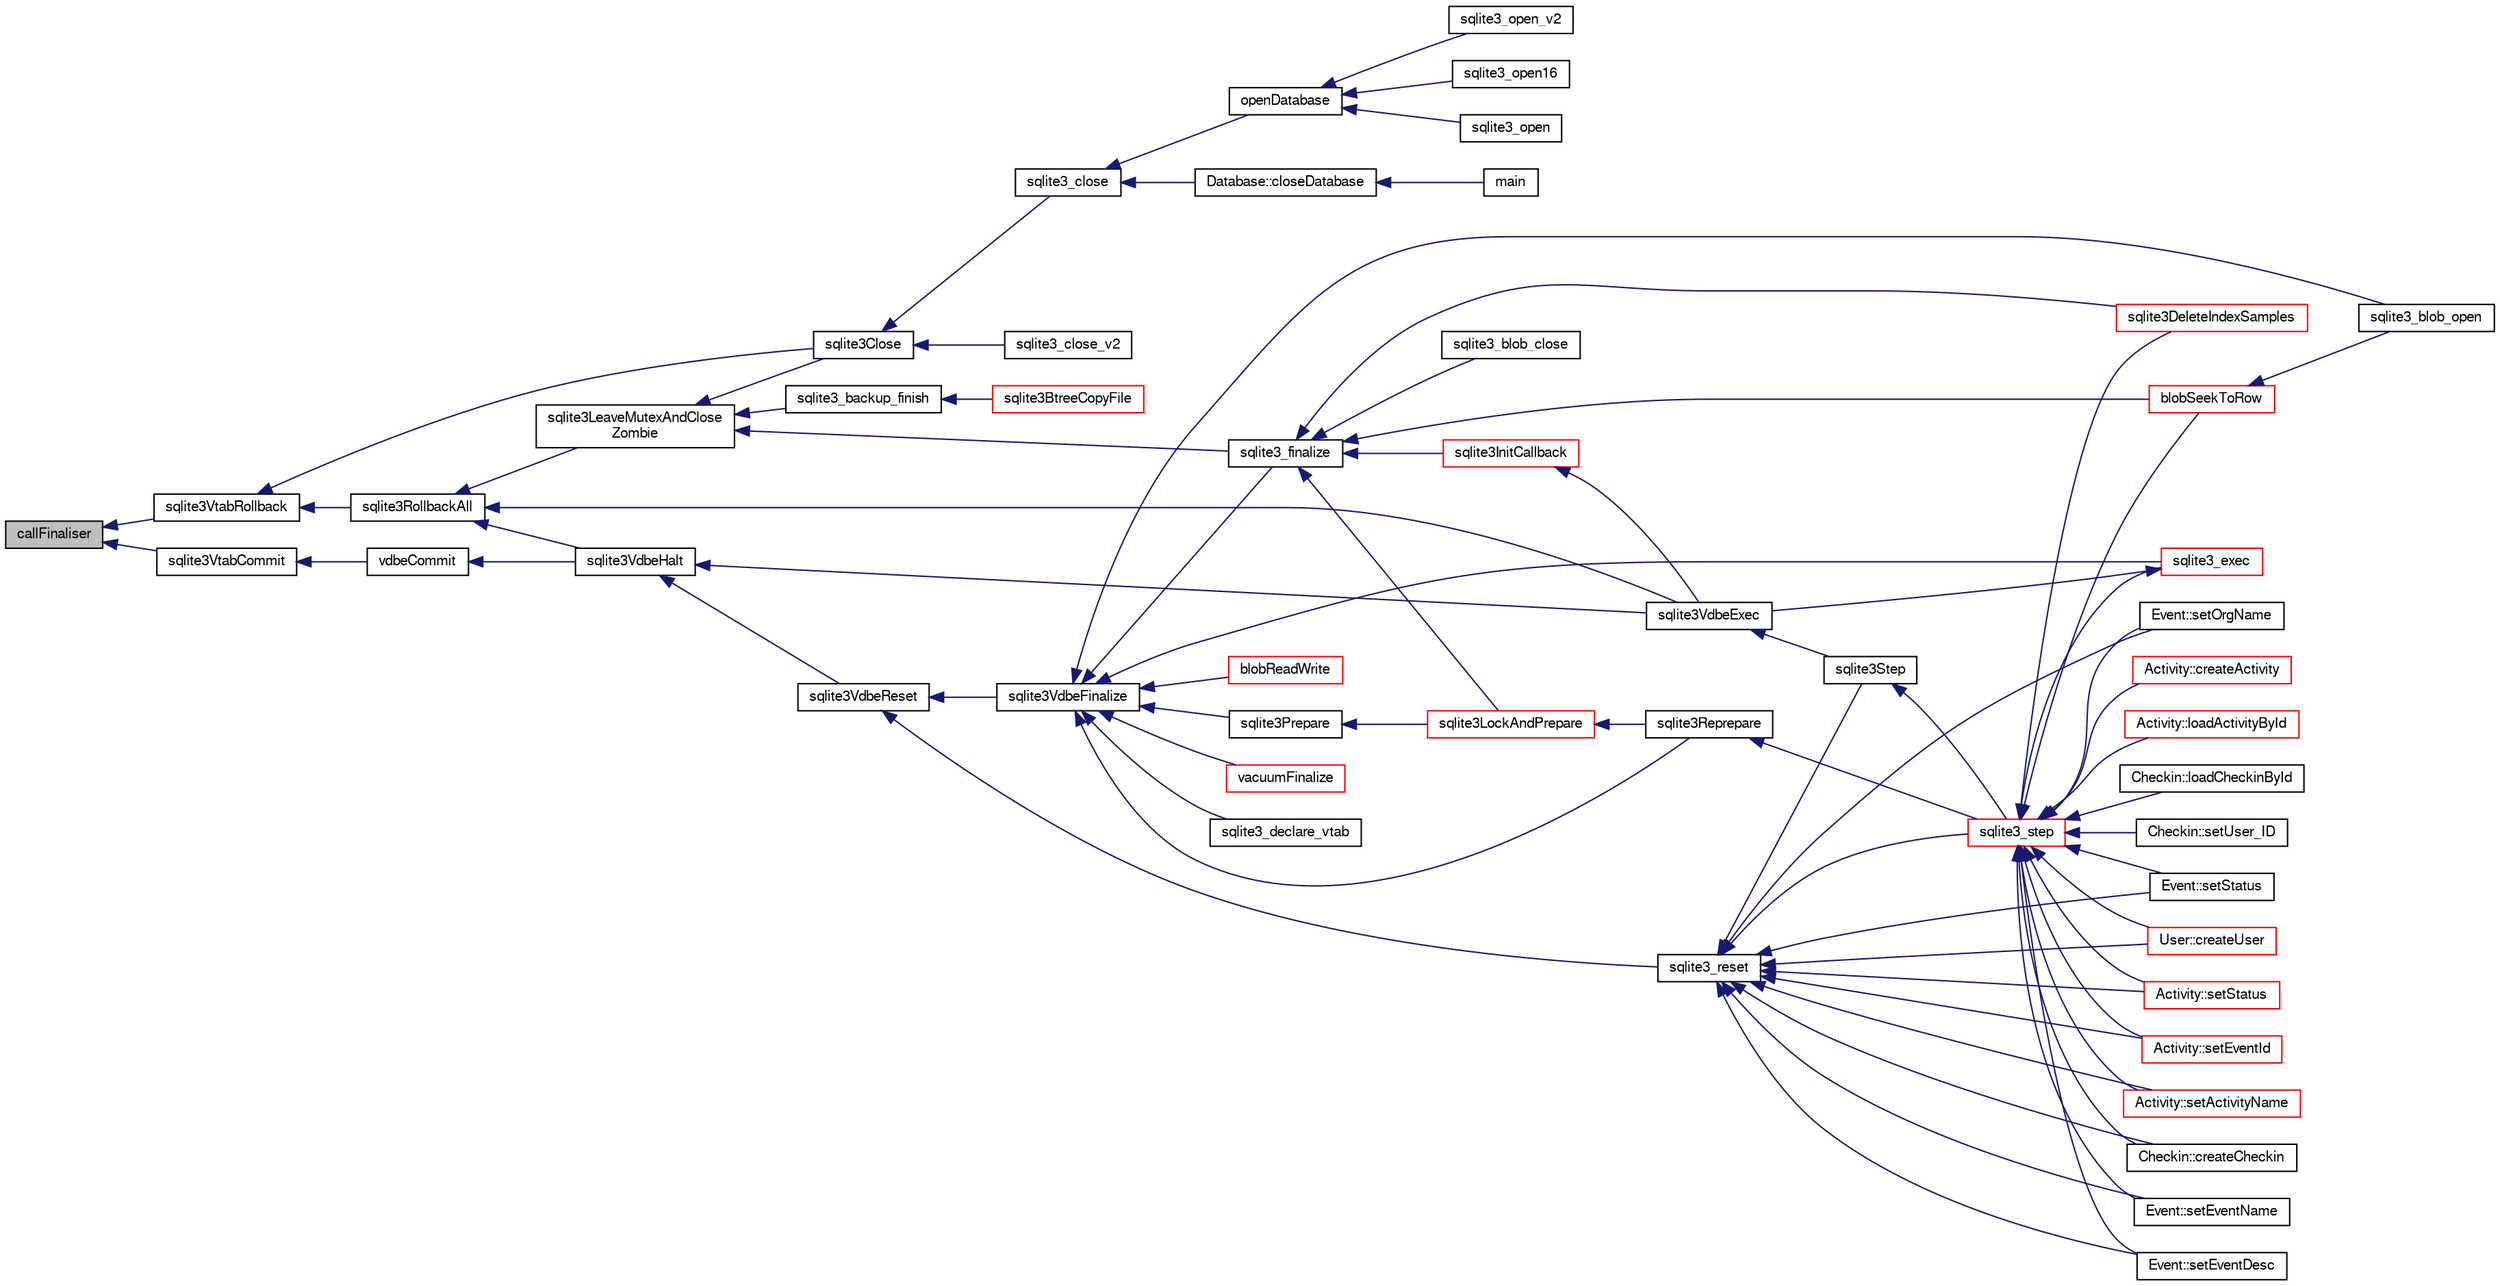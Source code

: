 digraph "callFinaliser"
{
  edge [fontname="FreeSans",fontsize="10",labelfontname="FreeSans",labelfontsize="10"];
  node [fontname="FreeSans",fontsize="10",shape=record];
  rankdir="LR";
  Node34217 [label="callFinaliser",height=0.2,width=0.4,color="black", fillcolor="grey75", style="filled", fontcolor="black"];
  Node34217 -> Node34218 [dir="back",color="midnightblue",fontsize="10",style="solid",fontname="FreeSans"];
  Node34218 [label="sqlite3VtabRollback",height=0.2,width=0.4,color="black", fillcolor="white", style="filled",URL="$sqlite3_8c.html#a8584200fbaad7da0253df51fb453c5dc"];
  Node34218 -> Node34219 [dir="back",color="midnightblue",fontsize="10",style="solid",fontname="FreeSans"];
  Node34219 [label="sqlite3Close",height=0.2,width=0.4,color="black", fillcolor="white", style="filled",URL="$sqlite3_8c.html#aa9f2e73837bba8d721dbde0964ffce11"];
  Node34219 -> Node34220 [dir="back",color="midnightblue",fontsize="10",style="solid",fontname="FreeSans"];
  Node34220 [label="sqlite3_close",height=0.2,width=0.4,color="black", fillcolor="white", style="filled",URL="$sqlite3_8h.html#ac43c9032fc6ef3b2a231dc3a9fa44b2d"];
  Node34220 -> Node34221 [dir="back",color="midnightblue",fontsize="10",style="solid",fontname="FreeSans"];
  Node34221 [label="Database::closeDatabase",height=0.2,width=0.4,color="black", fillcolor="white", style="filled",URL="$classDatabase.html#a46102d6a468364377fbb410eb1866897"];
  Node34221 -> Node34222 [dir="back",color="midnightblue",fontsize="10",style="solid",fontname="FreeSans"];
  Node34222 [label="main",height=0.2,width=0.4,color="black", fillcolor="white", style="filled",URL="$main_8cpp.html#a0ddf1224851353fc92bfbff6f499fa97"];
  Node34220 -> Node34223 [dir="back",color="midnightblue",fontsize="10",style="solid",fontname="FreeSans"];
  Node34223 [label="openDatabase",height=0.2,width=0.4,color="black", fillcolor="white", style="filled",URL="$sqlite3_8c.html#a6a9c3bc3a64234e863413f41db473758"];
  Node34223 -> Node34224 [dir="back",color="midnightblue",fontsize="10",style="solid",fontname="FreeSans"];
  Node34224 [label="sqlite3_open",height=0.2,width=0.4,color="black", fillcolor="white", style="filled",URL="$sqlite3_8h.html#a97ba966ed1acc38409786258268f5f71"];
  Node34223 -> Node34225 [dir="back",color="midnightblue",fontsize="10",style="solid",fontname="FreeSans"];
  Node34225 [label="sqlite3_open_v2",height=0.2,width=0.4,color="black", fillcolor="white", style="filled",URL="$sqlite3_8h.html#a140fe275b6975dc867cea50a65a217c4"];
  Node34223 -> Node34226 [dir="back",color="midnightblue",fontsize="10",style="solid",fontname="FreeSans"];
  Node34226 [label="sqlite3_open16",height=0.2,width=0.4,color="black", fillcolor="white", style="filled",URL="$sqlite3_8h.html#adbc401bb96713f32e553db32f6f3ca33"];
  Node34219 -> Node34227 [dir="back",color="midnightblue",fontsize="10",style="solid",fontname="FreeSans"];
  Node34227 [label="sqlite3_close_v2",height=0.2,width=0.4,color="black", fillcolor="white", style="filled",URL="$sqlite3_8h.html#ad2cb8462eaba28b4c8410ef55a4282b4"];
  Node34218 -> Node34228 [dir="back",color="midnightblue",fontsize="10",style="solid",fontname="FreeSans"];
  Node34228 [label="sqlite3RollbackAll",height=0.2,width=0.4,color="black", fillcolor="white", style="filled",URL="$sqlite3_8c.html#ad902dd388d73208539f557962e3fe6bb"];
  Node34228 -> Node34229 [dir="back",color="midnightblue",fontsize="10",style="solid",fontname="FreeSans"];
  Node34229 [label="sqlite3VdbeHalt",height=0.2,width=0.4,color="black", fillcolor="white", style="filled",URL="$sqlite3_8c.html#a8d1d99703d999190fbc35ecc981cb709"];
  Node34229 -> Node34230 [dir="back",color="midnightblue",fontsize="10",style="solid",fontname="FreeSans"];
  Node34230 [label="sqlite3VdbeReset",height=0.2,width=0.4,color="black", fillcolor="white", style="filled",URL="$sqlite3_8c.html#a315a913742f7267f90d46d41446353b1"];
  Node34230 -> Node34231 [dir="back",color="midnightblue",fontsize="10",style="solid",fontname="FreeSans"];
  Node34231 [label="sqlite3VdbeFinalize",height=0.2,width=0.4,color="black", fillcolor="white", style="filled",URL="$sqlite3_8c.html#af81e0c8d03b71610d3a826469f67bbd4"];
  Node34231 -> Node34232 [dir="back",color="midnightblue",fontsize="10",style="solid",fontname="FreeSans"];
  Node34232 [label="sqlite3_finalize",height=0.2,width=0.4,color="black", fillcolor="white", style="filled",URL="$sqlite3_8h.html#a801195c0f771d40bb4be1e40f3b88945"];
  Node34232 -> Node34233 [dir="back",color="midnightblue",fontsize="10",style="solid",fontname="FreeSans"];
  Node34233 [label="blobSeekToRow",height=0.2,width=0.4,color="red", fillcolor="white", style="filled",URL="$sqlite3_8c.html#afff57e13332b98c8a44a7cebe38962ab"];
  Node34233 -> Node34234 [dir="back",color="midnightblue",fontsize="10",style="solid",fontname="FreeSans"];
  Node34234 [label="sqlite3_blob_open",height=0.2,width=0.4,color="black", fillcolor="white", style="filled",URL="$sqlite3_8h.html#adb8ad839a5bdd62a43785132bc7dd518"];
  Node34232 -> Node34236 [dir="back",color="midnightblue",fontsize="10",style="solid",fontname="FreeSans"];
  Node34236 [label="sqlite3_blob_close",height=0.2,width=0.4,color="black", fillcolor="white", style="filled",URL="$sqlite3_8h.html#a8885ae884821e14e1e4501183c5833d6"];
  Node34232 -> Node34237 [dir="back",color="midnightblue",fontsize="10",style="solid",fontname="FreeSans"];
  Node34237 [label="sqlite3DeleteIndexSamples",height=0.2,width=0.4,color="red", fillcolor="white", style="filled",URL="$sqlite3_8c.html#aaeda0302fbf61397ec009f65bed047ef"];
  Node34232 -> Node34427 [dir="back",color="midnightblue",fontsize="10",style="solid",fontname="FreeSans"];
  Node34427 [label="sqlite3InitCallback",height=0.2,width=0.4,color="red", fillcolor="white", style="filled",URL="$sqlite3_8c.html#a5183ff3c8b5311c7332250013ee018b3"];
  Node34427 -> Node34239 [dir="back",color="midnightblue",fontsize="10",style="solid",fontname="FreeSans"];
  Node34239 [label="sqlite3VdbeExec",height=0.2,width=0.4,color="black", fillcolor="white", style="filled",URL="$sqlite3_8c.html#a8ce40a614bdc56719c4d642b1e4dfb21"];
  Node34239 -> Node34240 [dir="back",color="midnightblue",fontsize="10",style="solid",fontname="FreeSans"];
  Node34240 [label="sqlite3Step",height=0.2,width=0.4,color="black", fillcolor="white", style="filled",URL="$sqlite3_8c.html#a3f2872e873e2758a4beedad1d5113554"];
  Node34240 -> Node34241 [dir="back",color="midnightblue",fontsize="10",style="solid",fontname="FreeSans"];
  Node34241 [label="sqlite3_step",height=0.2,width=0.4,color="red", fillcolor="white", style="filled",URL="$sqlite3_8h.html#ac1e491ce36b7471eb28387f7d3c74334"];
  Node34241 -> Node34242 [dir="back",color="midnightblue",fontsize="10",style="solid",fontname="FreeSans"];
  Node34242 [label="Activity::createActivity",height=0.2,width=0.4,color="red", fillcolor="white", style="filled",URL="$classActivity.html#a813cc5e52c14ab49b39014c134e3425b"];
  Node34241 -> Node34245 [dir="back",color="midnightblue",fontsize="10",style="solid",fontname="FreeSans"];
  Node34245 [label="Activity::loadActivityById",height=0.2,width=0.4,color="red", fillcolor="white", style="filled",URL="$classActivity.html#abe4ffb4f08a47212ebf9013259d9e7fd"];
  Node34241 -> Node34247 [dir="back",color="midnightblue",fontsize="10",style="solid",fontname="FreeSans"];
  Node34247 [label="Activity::setEventId",height=0.2,width=0.4,color="red", fillcolor="white", style="filled",URL="$classActivity.html#adb1d0fd0d08f473e068f0a4086bfa9ca"];
  Node34241 -> Node34248 [dir="back",color="midnightblue",fontsize="10",style="solid",fontname="FreeSans"];
  Node34248 [label="Activity::setActivityName",height=0.2,width=0.4,color="red", fillcolor="white", style="filled",URL="$classActivity.html#a62dc3737b33915a36086f9dd26d16a81"];
  Node34241 -> Node34249 [dir="back",color="midnightblue",fontsize="10",style="solid",fontname="FreeSans"];
  Node34249 [label="Activity::setStatus",height=0.2,width=0.4,color="red", fillcolor="white", style="filled",URL="$classActivity.html#af618135a7738f4d2a7ee147a8ef912ea"];
  Node34241 -> Node34250 [dir="back",color="midnightblue",fontsize="10",style="solid",fontname="FreeSans"];
  Node34250 [label="Checkin::createCheckin",height=0.2,width=0.4,color="black", fillcolor="white", style="filled",URL="$classCheckin.html#a4e40acdf7fff0e607f6de4f24f3a163c"];
  Node34241 -> Node34251 [dir="back",color="midnightblue",fontsize="10",style="solid",fontname="FreeSans"];
  Node34251 [label="Checkin::loadCheckinById",height=0.2,width=0.4,color="black", fillcolor="white", style="filled",URL="$classCheckin.html#a3461f70ea6c68475225f2a07f78a21e0"];
  Node34241 -> Node34252 [dir="back",color="midnightblue",fontsize="10",style="solid",fontname="FreeSans"];
  Node34252 [label="Checkin::setUser_ID",height=0.2,width=0.4,color="black", fillcolor="white", style="filled",URL="$classCheckin.html#a76ab640f4f912876dbebf183db5359c6"];
  Node34241 -> Node34256 [dir="back",color="midnightblue",fontsize="10",style="solid",fontname="FreeSans"];
  Node34256 [label="Event::setEventName",height=0.2,width=0.4,color="black", fillcolor="white", style="filled",URL="$classEvent.html#a10596b6ca077df05184e30d62b08729d"];
  Node34241 -> Node34257 [dir="back",color="midnightblue",fontsize="10",style="solid",fontname="FreeSans"];
  Node34257 [label="Event::setEventDesc",height=0.2,width=0.4,color="black", fillcolor="white", style="filled",URL="$classEvent.html#ae36b8377dcae792f1c5c4726024c981b"];
  Node34241 -> Node34258 [dir="back",color="midnightblue",fontsize="10",style="solid",fontname="FreeSans"];
  Node34258 [label="Event::setOrgName",height=0.2,width=0.4,color="black", fillcolor="white", style="filled",URL="$classEvent.html#a19aac0f776bd764563a54977656cf680"];
  Node34241 -> Node34259 [dir="back",color="midnightblue",fontsize="10",style="solid",fontname="FreeSans"];
  Node34259 [label="Event::setStatus",height=0.2,width=0.4,color="black", fillcolor="white", style="filled",URL="$classEvent.html#ab0a6b9285af0f4172eb841e2b80f8972"];
  Node34241 -> Node34233 [dir="back",color="midnightblue",fontsize="10",style="solid",fontname="FreeSans"];
  Node34241 -> Node34237 [dir="back",color="midnightblue",fontsize="10",style="solid",fontname="FreeSans"];
  Node34241 -> Node34260 [dir="back",color="midnightblue",fontsize="10",style="solid",fontname="FreeSans"];
  Node34260 [label="sqlite3_exec",height=0.2,width=0.4,color="red", fillcolor="white", style="filled",URL="$sqlite3_8h.html#a97487ec8150e0bcc8fa392ab8f0e24db"];
  Node34260 -> Node34239 [dir="back",color="midnightblue",fontsize="10",style="solid",fontname="FreeSans"];
  Node34241 -> Node34366 [dir="back",color="midnightblue",fontsize="10",style="solid",fontname="FreeSans"];
  Node34366 [label="User::createUser",height=0.2,width=0.4,color="red", fillcolor="white", style="filled",URL="$classUser.html#a22ed673939e8cc0a136130b809bba513"];
  Node34232 -> Node34424 [dir="back",color="midnightblue",fontsize="10",style="solid",fontname="FreeSans"];
  Node34424 [label="sqlite3LockAndPrepare",height=0.2,width=0.4,color="red", fillcolor="white", style="filled",URL="$sqlite3_8c.html#a5db1ec5589aa2b02c6d979211a8789bd"];
  Node34424 -> Node34425 [dir="back",color="midnightblue",fontsize="10",style="solid",fontname="FreeSans"];
  Node34425 [label="sqlite3Reprepare",height=0.2,width=0.4,color="black", fillcolor="white", style="filled",URL="$sqlite3_8c.html#a7e2f7299cc947d07e782f6ac561fa937"];
  Node34425 -> Node34241 [dir="back",color="midnightblue",fontsize="10",style="solid",fontname="FreeSans"];
  Node34231 -> Node34234 [dir="back",color="midnightblue",fontsize="10",style="solid",fontname="FreeSans"];
  Node34231 -> Node34475 [dir="back",color="midnightblue",fontsize="10",style="solid",fontname="FreeSans"];
  Node34475 [label="blobReadWrite",height=0.2,width=0.4,color="red", fillcolor="white", style="filled",URL="$sqlite3_8c.html#a6c1d57e4337ee1b8655215c06dea4046"];
  Node34231 -> Node34260 [dir="back",color="midnightblue",fontsize="10",style="solid",fontname="FreeSans"];
  Node34231 -> Node34423 [dir="back",color="midnightblue",fontsize="10",style="solid",fontname="FreeSans"];
  Node34423 [label="sqlite3Prepare",height=0.2,width=0.4,color="black", fillcolor="white", style="filled",URL="$sqlite3_8c.html#acb25890858d0bf4b12eb7aae569f0c7b"];
  Node34423 -> Node34424 [dir="back",color="midnightblue",fontsize="10",style="solid",fontname="FreeSans"];
  Node34231 -> Node34425 [dir="back",color="midnightblue",fontsize="10",style="solid",fontname="FreeSans"];
  Node34231 -> Node34478 [dir="back",color="midnightblue",fontsize="10",style="solid",fontname="FreeSans"];
  Node34478 [label="vacuumFinalize",height=0.2,width=0.4,color="red", fillcolor="white", style="filled",URL="$sqlite3_8c.html#a632db76c46aca8f067d585295d2ada31"];
  Node34231 -> Node34432 [dir="back",color="midnightblue",fontsize="10",style="solid",fontname="FreeSans"];
  Node34432 [label="sqlite3_declare_vtab",height=0.2,width=0.4,color="black", fillcolor="white", style="filled",URL="$sqlite3_8h.html#a65393c41da76ae1470a7c7f4b4aca600"];
  Node34230 -> Node34479 [dir="back",color="midnightblue",fontsize="10",style="solid",fontname="FreeSans"];
  Node34479 [label="sqlite3_reset",height=0.2,width=0.4,color="black", fillcolor="white", style="filled",URL="$sqlite3_8h.html#a758efebc2e95694959ab0e74b397984c"];
  Node34479 -> Node34247 [dir="back",color="midnightblue",fontsize="10",style="solid",fontname="FreeSans"];
  Node34479 -> Node34248 [dir="back",color="midnightblue",fontsize="10",style="solid",fontname="FreeSans"];
  Node34479 -> Node34249 [dir="back",color="midnightblue",fontsize="10",style="solid",fontname="FreeSans"];
  Node34479 -> Node34250 [dir="back",color="midnightblue",fontsize="10",style="solid",fontname="FreeSans"];
  Node34479 -> Node34256 [dir="back",color="midnightblue",fontsize="10",style="solid",fontname="FreeSans"];
  Node34479 -> Node34257 [dir="back",color="midnightblue",fontsize="10",style="solid",fontname="FreeSans"];
  Node34479 -> Node34258 [dir="back",color="midnightblue",fontsize="10",style="solid",fontname="FreeSans"];
  Node34479 -> Node34259 [dir="back",color="midnightblue",fontsize="10",style="solid",fontname="FreeSans"];
  Node34479 -> Node34240 [dir="back",color="midnightblue",fontsize="10",style="solid",fontname="FreeSans"];
  Node34479 -> Node34241 [dir="back",color="midnightblue",fontsize="10",style="solid",fontname="FreeSans"];
  Node34479 -> Node34366 [dir="back",color="midnightblue",fontsize="10",style="solid",fontname="FreeSans"];
  Node34229 -> Node34239 [dir="back",color="midnightblue",fontsize="10",style="solid",fontname="FreeSans"];
  Node34228 -> Node34239 [dir="back",color="midnightblue",fontsize="10",style="solid",fontname="FreeSans"];
  Node34228 -> Node34453 [dir="back",color="midnightblue",fontsize="10",style="solid",fontname="FreeSans"];
  Node34453 [label="sqlite3LeaveMutexAndClose\lZombie",height=0.2,width=0.4,color="black", fillcolor="white", style="filled",URL="$sqlite3_8c.html#afe3a37c29dcb0fe9fc15fe07a3976f59"];
  Node34453 -> Node34454 [dir="back",color="midnightblue",fontsize="10",style="solid",fontname="FreeSans"];
  Node34454 [label="sqlite3_backup_finish",height=0.2,width=0.4,color="black", fillcolor="white", style="filled",URL="$sqlite3_8h.html#a176857dd58d99be53b6d7305533e0048"];
  Node34454 -> Node34448 [dir="back",color="midnightblue",fontsize="10",style="solid",fontname="FreeSans"];
  Node34448 [label="sqlite3BtreeCopyFile",height=0.2,width=0.4,color="red", fillcolor="white", style="filled",URL="$sqlite3_8c.html#a4d9e19a79f0d5c1dfcef0bd137ae83f9"];
  Node34453 -> Node34232 [dir="back",color="midnightblue",fontsize="10",style="solid",fontname="FreeSans"];
  Node34453 -> Node34219 [dir="back",color="midnightblue",fontsize="10",style="solid",fontname="FreeSans"];
  Node34217 -> Node34480 [dir="back",color="midnightblue",fontsize="10",style="solid",fontname="FreeSans"];
  Node34480 [label="sqlite3VtabCommit",height=0.2,width=0.4,color="black", fillcolor="white", style="filled",URL="$sqlite3_8c.html#a97466840f197566c66481e89df5e50ea"];
  Node34480 -> Node34481 [dir="back",color="midnightblue",fontsize="10",style="solid",fontname="FreeSans"];
  Node34481 [label="vdbeCommit",height=0.2,width=0.4,color="black", fillcolor="white", style="filled",URL="$sqlite3_8c.html#a5d7f1e0625451b987728f600cfe1b92d"];
  Node34481 -> Node34229 [dir="back",color="midnightblue",fontsize="10",style="solid",fontname="FreeSans"];
}
